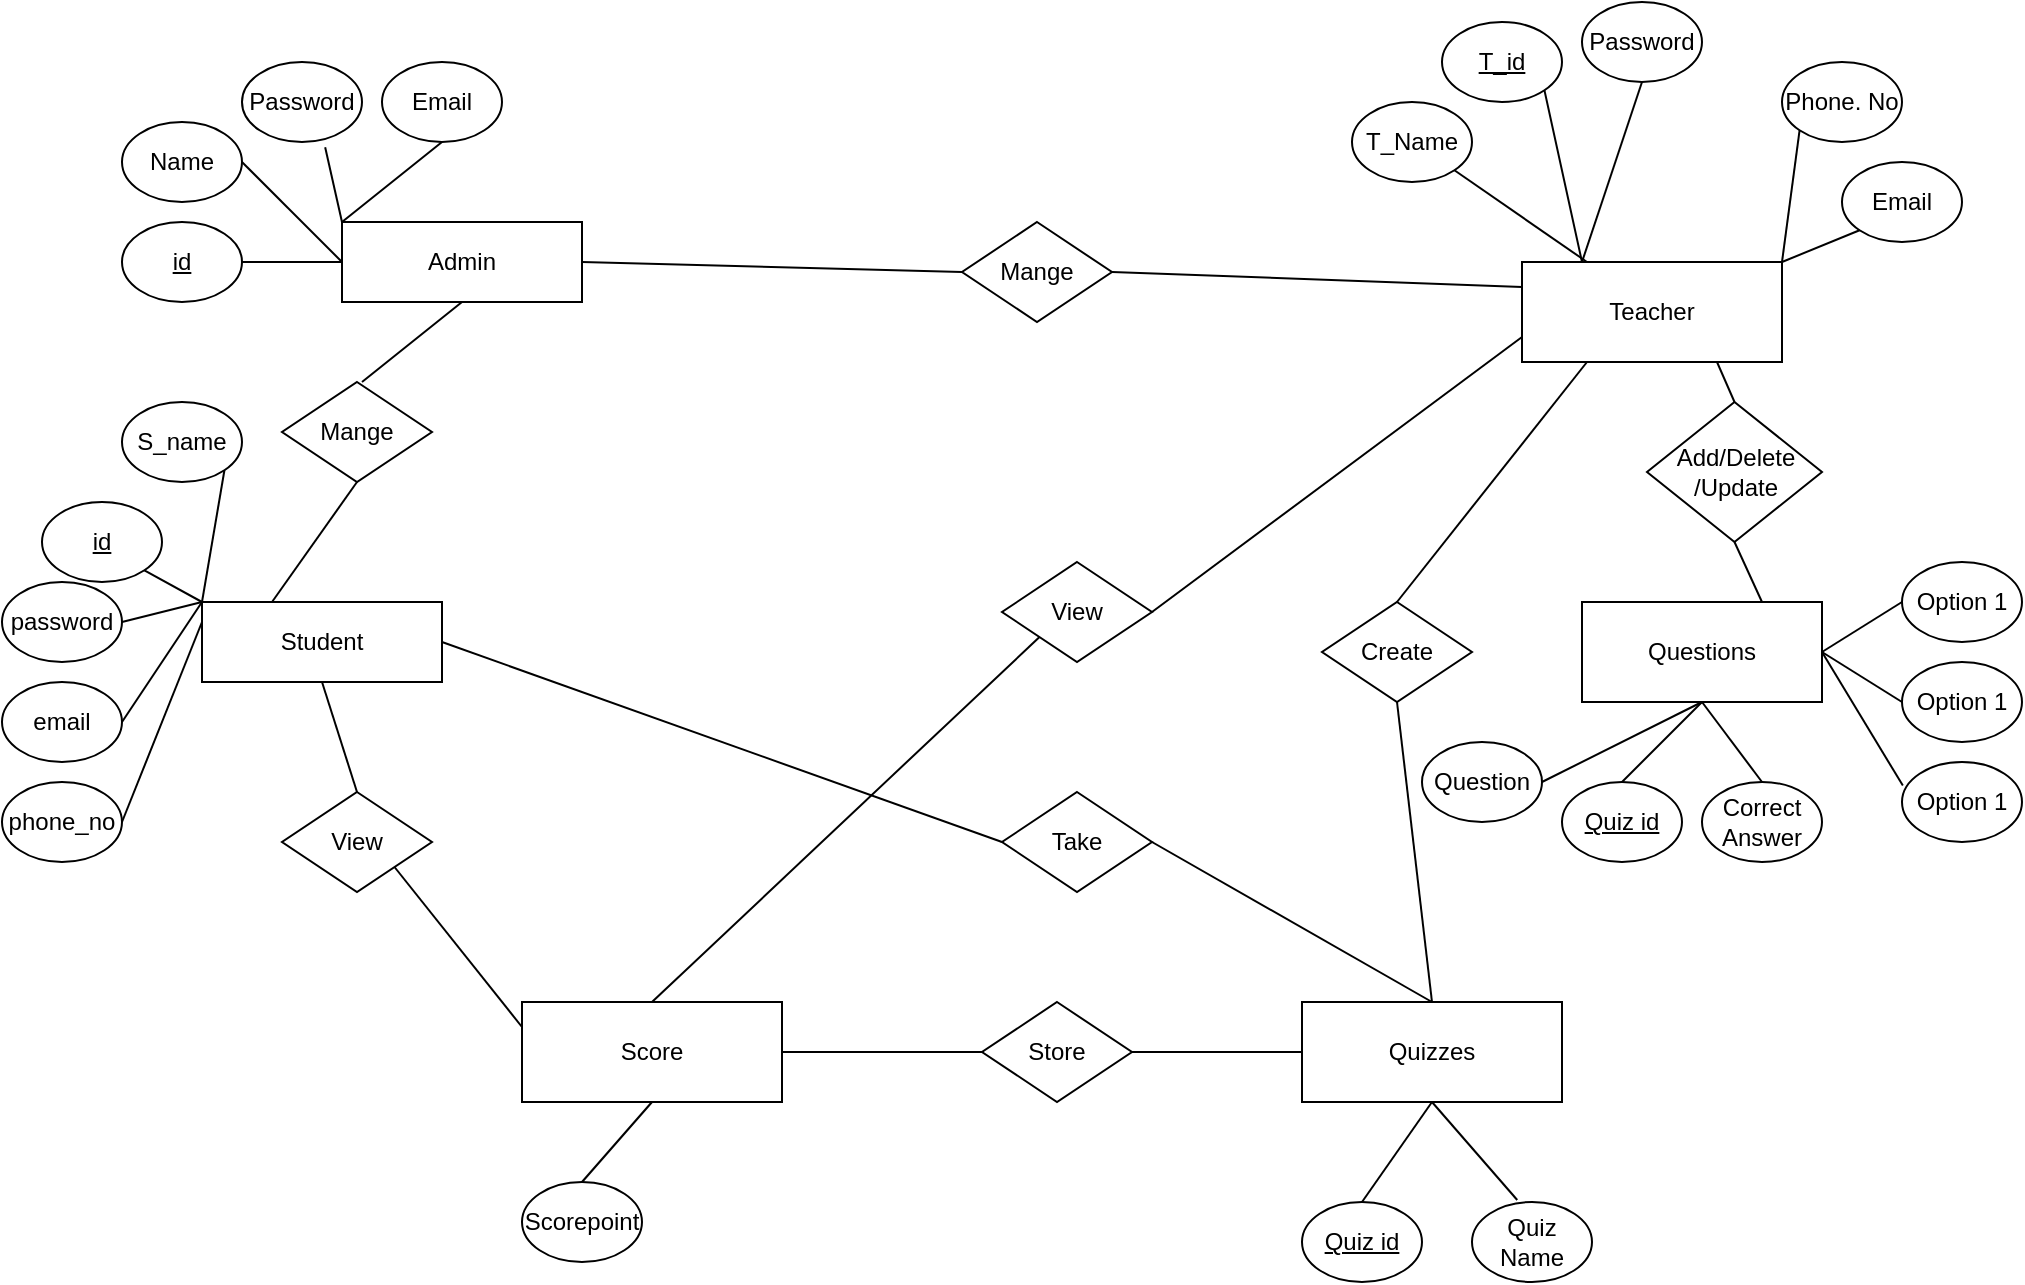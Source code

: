 <mxfile version="26.0.16">
  <diagram name="Page-1" id="nM-dldDdD_N14rBjMNAc">
    <mxGraphModel dx="1900" dy="557" grid="1" gridSize="10" guides="1" tooltips="1" connect="1" arrows="1" fold="1" page="1" pageScale="1" pageWidth="850" pageHeight="1100" math="0" shadow="0">
      <root>
        <mxCell id="0" />
        <mxCell id="1" parent="0" />
        <mxCell id="prlDXMXP5_5S73fxrrut-1" value="Student" style="rounded=0;whiteSpace=wrap;html=1;" vertex="1" parent="1">
          <mxGeometry x="-140" y="430" width="120" height="40" as="geometry" />
        </mxCell>
        <mxCell id="prlDXMXP5_5S73fxrrut-2" value="Teacher" style="rounded=0;whiteSpace=wrap;html=1;verticalAlign=middle;horizontal=1;" vertex="1" parent="1">
          <mxGeometry x="520" y="260" width="130" height="50" as="geometry" />
        </mxCell>
        <mxCell id="prlDXMXP5_5S73fxrrut-3" value="Questions" style="rounded=0;whiteSpace=wrap;html=1;" vertex="1" parent="1">
          <mxGeometry x="550" y="430" width="120" height="50" as="geometry" />
        </mxCell>
        <mxCell id="prlDXMXP5_5S73fxrrut-4" value="Score" style="rounded=0;whiteSpace=wrap;html=1;" vertex="1" parent="1">
          <mxGeometry x="20" y="630" width="130" height="50" as="geometry" />
        </mxCell>
        <mxCell id="prlDXMXP5_5S73fxrrut-5" value="Quizzes" style="rounded=0;whiteSpace=wrap;html=1;" vertex="1" parent="1">
          <mxGeometry x="410" y="630" width="130" height="50" as="geometry" />
        </mxCell>
        <mxCell id="prlDXMXP5_5S73fxrrut-6" value="Admin" style="rounded=0;whiteSpace=wrap;html=1;" vertex="1" parent="1">
          <mxGeometry x="-70" y="240" width="120" height="40" as="geometry" />
        </mxCell>
        <mxCell id="prlDXMXP5_5S73fxrrut-7" value="Mange" style="rhombus;whiteSpace=wrap;html=1;" vertex="1" parent="1">
          <mxGeometry x="240" y="240" width="75" height="50" as="geometry" />
        </mxCell>
        <mxCell id="prlDXMXP5_5S73fxrrut-9" value="Mange" style="rhombus;whiteSpace=wrap;html=1;" vertex="1" parent="1">
          <mxGeometry x="-100" y="320" width="75" height="50" as="geometry" />
        </mxCell>
        <mxCell id="prlDXMXP5_5S73fxrrut-10" value="View" style="rhombus;whiteSpace=wrap;html=1;" vertex="1" parent="1">
          <mxGeometry x="260" y="410" width="75" height="50" as="geometry" />
        </mxCell>
        <mxCell id="prlDXMXP5_5S73fxrrut-11" style="edgeStyle=orthogonalEdgeStyle;rounded=0;orthogonalLoop=1;jettySize=auto;html=1;exitX=0.5;exitY=1;exitDx=0;exitDy=0;" edge="1" parent="1" source="prlDXMXP5_5S73fxrrut-6" target="prlDXMXP5_5S73fxrrut-6">
          <mxGeometry relative="1" as="geometry" />
        </mxCell>
        <mxCell id="prlDXMXP5_5S73fxrrut-12" value="Take" style="rhombus;whiteSpace=wrap;html=1;" vertex="1" parent="1">
          <mxGeometry x="260" y="525" width="75" height="50" as="geometry" />
        </mxCell>
        <mxCell id="prlDXMXP5_5S73fxrrut-23" value="" style="endArrow=none;html=1;rounded=0;entryX=0.5;entryY=1;entryDx=0;entryDy=0;" edge="1" parent="1" target="prlDXMXP5_5S73fxrrut-6">
          <mxGeometry width="50" height="50" relative="1" as="geometry">
            <mxPoint x="-60" y="320" as="sourcePoint" />
            <mxPoint x="-10" y="270" as="targetPoint" />
          </mxGeometry>
        </mxCell>
        <mxCell id="prlDXMXP5_5S73fxrrut-24" value="" style="endArrow=none;html=1;rounded=0;entryX=0.5;entryY=1;entryDx=0;entryDy=0;" edge="1" parent="1" target="prlDXMXP5_5S73fxrrut-9">
          <mxGeometry width="50" height="50" relative="1" as="geometry">
            <mxPoint x="-105" y="430" as="sourcePoint" />
            <mxPoint x="-40" y="390" as="targetPoint" />
          </mxGeometry>
        </mxCell>
        <mxCell id="prlDXMXP5_5S73fxrrut-25" value="" style="endArrow=none;html=1;rounded=0;entryX=0;entryY=0.5;entryDx=0;entryDy=0;" edge="1" parent="1" target="prlDXMXP5_5S73fxrrut-7">
          <mxGeometry width="50" height="50" relative="1" as="geometry">
            <mxPoint x="50" y="260" as="sourcePoint" />
            <mxPoint x="115" y="220" as="targetPoint" />
          </mxGeometry>
        </mxCell>
        <mxCell id="prlDXMXP5_5S73fxrrut-26" value="" style="endArrow=none;html=1;rounded=0;entryX=0;entryY=0.25;entryDx=0;entryDy=0;exitX=1;exitY=0.5;exitDx=0;exitDy=0;" edge="1" parent="1" source="prlDXMXP5_5S73fxrrut-7" target="prlDXMXP5_5S73fxrrut-2">
          <mxGeometry width="50" height="50" relative="1" as="geometry">
            <mxPoint x="310" y="270" as="sourcePoint" />
            <mxPoint x="375" y="230" as="targetPoint" />
          </mxGeometry>
        </mxCell>
        <mxCell id="prlDXMXP5_5S73fxrrut-27" value="" style="endArrow=none;html=1;rounded=0;exitX=1;exitY=0.5;exitDx=0;exitDy=0;entryX=0;entryY=0.75;entryDx=0;entryDy=0;" edge="1" parent="1" source="prlDXMXP5_5S73fxrrut-10" target="prlDXMXP5_5S73fxrrut-2">
          <mxGeometry width="50" height="50" relative="1" as="geometry">
            <mxPoint x="350" y="430" as="sourcePoint" />
            <mxPoint x="530" y="320" as="targetPoint" />
          </mxGeometry>
        </mxCell>
        <mxCell id="prlDXMXP5_5S73fxrrut-28" value="" style="endArrow=none;html=1;rounded=0;entryX=0;entryY=1;entryDx=0;entryDy=0;exitX=0.5;exitY=0;exitDx=0;exitDy=0;" edge="1" parent="1" source="prlDXMXP5_5S73fxrrut-4" target="prlDXMXP5_5S73fxrrut-10">
          <mxGeometry width="50" height="50" relative="1" as="geometry">
            <mxPoint x="110" y="550" as="sourcePoint" />
            <mxPoint x="175" y="510" as="targetPoint" />
          </mxGeometry>
        </mxCell>
        <mxCell id="prlDXMXP5_5S73fxrrut-29" value="View" style="rhombus;whiteSpace=wrap;html=1;" vertex="1" parent="1">
          <mxGeometry x="-100" y="525" width="75" height="50" as="geometry" />
        </mxCell>
        <mxCell id="prlDXMXP5_5S73fxrrut-32" value="" style="endArrow=none;html=1;rounded=0;exitX=0.5;exitY=1;exitDx=0;exitDy=0;entryX=0.5;entryY=0;entryDx=0;entryDy=0;" edge="1" parent="1" source="prlDXMXP5_5S73fxrrut-1" target="prlDXMXP5_5S73fxrrut-29">
          <mxGeometry width="50" height="50" relative="1" as="geometry">
            <mxPoint x="270" y="460" as="sourcePoint" />
            <mxPoint x="320" y="410" as="targetPoint" />
          </mxGeometry>
        </mxCell>
        <mxCell id="prlDXMXP5_5S73fxrrut-33" value="" style="endArrow=none;html=1;rounded=0;exitX=1;exitY=1;exitDx=0;exitDy=0;entryX=0;entryY=0.25;entryDx=0;entryDy=0;" edge="1" parent="1" source="prlDXMXP5_5S73fxrrut-29" target="prlDXMXP5_5S73fxrrut-4">
          <mxGeometry width="50" height="50" relative="1" as="geometry">
            <mxPoint x="270" y="460" as="sourcePoint" />
            <mxPoint x="320" y="410" as="targetPoint" />
          </mxGeometry>
        </mxCell>
        <mxCell id="prlDXMXP5_5S73fxrrut-35" value="" style="endArrow=none;html=1;rounded=0;exitX=1;exitY=0.5;exitDx=0;exitDy=0;entryX=0;entryY=0.5;entryDx=0;entryDy=0;" edge="1" parent="1" source="prlDXMXP5_5S73fxrrut-1" target="prlDXMXP5_5S73fxrrut-12">
          <mxGeometry width="50" height="50" relative="1" as="geometry">
            <mxPoint x="270" y="460" as="sourcePoint" />
            <mxPoint x="320" y="410" as="targetPoint" />
          </mxGeometry>
        </mxCell>
        <mxCell id="prlDXMXP5_5S73fxrrut-36" value="" style="endArrow=none;html=1;rounded=0;exitX=1;exitY=0.5;exitDx=0;exitDy=0;entryX=0.5;entryY=0;entryDx=0;entryDy=0;" edge="1" parent="1" source="prlDXMXP5_5S73fxrrut-12" target="prlDXMXP5_5S73fxrrut-5">
          <mxGeometry width="50" height="50" relative="1" as="geometry">
            <mxPoint x="270" y="460" as="sourcePoint" />
            <mxPoint x="320" y="410" as="targetPoint" />
          </mxGeometry>
        </mxCell>
        <mxCell id="prlDXMXP5_5S73fxrrut-37" value="Add/Delete&lt;div&gt;/Update&lt;/div&gt;" style="rhombus;whiteSpace=wrap;html=1;verticalAlign=middle;horizontal=1;" vertex="1" parent="1">
          <mxGeometry x="582.5" y="330" width="87.5" height="70" as="geometry" />
        </mxCell>
        <mxCell id="prlDXMXP5_5S73fxrrut-38" value="" style="endArrow=none;html=1;rounded=0;entryX=0.75;entryY=1;entryDx=0;entryDy=0;exitX=0.5;exitY=0;exitDx=0;exitDy=0;" edge="1" parent="1" source="prlDXMXP5_5S73fxrrut-37" target="prlDXMXP5_5S73fxrrut-2">
          <mxGeometry width="50" height="50" relative="1" as="geometry">
            <mxPoint x="270" y="460" as="sourcePoint" />
            <mxPoint x="320" y="410" as="targetPoint" />
          </mxGeometry>
        </mxCell>
        <mxCell id="prlDXMXP5_5S73fxrrut-39" value="" style="endArrow=none;html=1;rounded=0;entryX=0.5;entryY=1;entryDx=0;entryDy=0;exitX=0.75;exitY=0;exitDx=0;exitDy=0;" edge="1" parent="1" source="prlDXMXP5_5S73fxrrut-3" target="prlDXMXP5_5S73fxrrut-37">
          <mxGeometry width="50" height="50" relative="1" as="geometry">
            <mxPoint x="270" y="460" as="sourcePoint" />
            <mxPoint x="320" y="410" as="targetPoint" />
          </mxGeometry>
        </mxCell>
        <mxCell id="prlDXMXP5_5S73fxrrut-40" value="Store" style="rhombus;whiteSpace=wrap;html=1;" vertex="1" parent="1">
          <mxGeometry x="250" y="630" width="75" height="50" as="geometry" />
        </mxCell>
        <mxCell id="prlDXMXP5_5S73fxrrut-41" value="" style="endArrow=none;html=1;rounded=0;exitX=1;exitY=0.5;exitDx=0;exitDy=0;entryX=0;entryY=0.5;entryDx=0;entryDy=0;" edge="1" parent="1" source="prlDXMXP5_5S73fxrrut-4" target="prlDXMXP5_5S73fxrrut-40">
          <mxGeometry width="50" height="50" relative="1" as="geometry">
            <mxPoint x="270" y="460" as="sourcePoint" />
            <mxPoint x="320" y="410" as="targetPoint" />
          </mxGeometry>
        </mxCell>
        <mxCell id="prlDXMXP5_5S73fxrrut-43" value="" style="endArrow=none;html=1;rounded=0;exitX=1;exitY=0.5;exitDx=0;exitDy=0;entryX=0;entryY=0.5;entryDx=0;entryDy=0;" edge="1" parent="1" source="prlDXMXP5_5S73fxrrut-40" target="prlDXMXP5_5S73fxrrut-5">
          <mxGeometry width="50" height="50" relative="1" as="geometry">
            <mxPoint x="270" y="460" as="sourcePoint" />
            <mxPoint x="320" y="410" as="targetPoint" />
          </mxGeometry>
        </mxCell>
        <mxCell id="prlDXMXP5_5S73fxrrut-44" value="Create" style="rhombus;whiteSpace=wrap;html=1;" vertex="1" parent="1">
          <mxGeometry x="420" y="430" width="75" height="50" as="geometry" />
        </mxCell>
        <mxCell id="prlDXMXP5_5S73fxrrut-45" value="" style="endArrow=none;html=1;rounded=0;entryX=0.25;entryY=1;entryDx=0;entryDy=0;exitX=0.5;exitY=0;exitDx=0;exitDy=0;" edge="1" parent="1" source="prlDXMXP5_5S73fxrrut-44" target="prlDXMXP5_5S73fxrrut-2">
          <mxGeometry width="50" height="50" relative="1" as="geometry">
            <mxPoint x="270" y="460" as="sourcePoint" />
            <mxPoint x="320" y="410" as="targetPoint" />
          </mxGeometry>
        </mxCell>
        <mxCell id="prlDXMXP5_5S73fxrrut-46" value="" style="endArrow=none;html=1;rounded=0;entryX=0.5;entryY=1;entryDx=0;entryDy=0;exitX=0.5;exitY=0;exitDx=0;exitDy=0;" edge="1" parent="1" source="prlDXMXP5_5S73fxrrut-5" target="prlDXMXP5_5S73fxrrut-44">
          <mxGeometry width="50" height="50" relative="1" as="geometry">
            <mxPoint x="270" y="460" as="sourcePoint" />
            <mxPoint x="320" y="410" as="targetPoint" />
          </mxGeometry>
        </mxCell>
        <mxCell id="prlDXMXP5_5S73fxrrut-49" value="&lt;u&gt;Quiz id&lt;/u&gt;" style="ellipse;whiteSpace=wrap;html=1;" vertex="1" parent="1">
          <mxGeometry x="540" y="520" width="60" height="40" as="geometry" />
        </mxCell>
        <mxCell id="prlDXMXP5_5S73fxrrut-50" value="" style="endArrow=none;html=1;rounded=0;exitX=0.5;exitY=0;exitDx=0;exitDy=0;entryX=0.5;entryY=1;entryDx=0;entryDy=0;" edge="1" parent="1" source="prlDXMXP5_5S73fxrrut-49" target="prlDXMXP5_5S73fxrrut-3">
          <mxGeometry width="50" height="50" relative="1" as="geometry">
            <mxPoint x="270" y="390" as="sourcePoint" />
            <mxPoint x="320" y="340" as="targetPoint" />
          </mxGeometry>
        </mxCell>
        <mxCell id="prlDXMXP5_5S73fxrrut-51" value="Correct&lt;div&gt;Answer&lt;/div&gt;" style="ellipse;whiteSpace=wrap;html=1;" vertex="1" parent="1">
          <mxGeometry x="610" y="520" width="60" height="40" as="geometry" />
        </mxCell>
        <mxCell id="prlDXMXP5_5S73fxrrut-52" value="Option 1" style="ellipse;whiteSpace=wrap;html=1;" vertex="1" parent="1">
          <mxGeometry x="710" y="410" width="60" height="40" as="geometry" />
        </mxCell>
        <mxCell id="prlDXMXP5_5S73fxrrut-53" value="Question" style="ellipse;whiteSpace=wrap;html=1;" vertex="1" parent="1">
          <mxGeometry x="470" y="500" width="60" height="40" as="geometry" />
        </mxCell>
        <mxCell id="prlDXMXP5_5S73fxrrut-54" value="" style="endArrow=none;html=1;rounded=0;exitX=0.5;exitY=0;exitDx=0;exitDy=0;" edge="1" parent="1" source="prlDXMXP5_5S73fxrrut-51">
          <mxGeometry width="50" height="50" relative="1" as="geometry">
            <mxPoint x="270" y="390" as="sourcePoint" />
            <mxPoint x="610" y="480" as="targetPoint" />
          </mxGeometry>
        </mxCell>
        <mxCell id="prlDXMXP5_5S73fxrrut-55" value="" style="endArrow=none;html=1;rounded=0;entryX=0.5;entryY=1;entryDx=0;entryDy=0;exitX=1;exitY=0.5;exitDx=0;exitDy=0;" edge="1" parent="1" source="prlDXMXP5_5S73fxrrut-53" target="prlDXMXP5_5S73fxrrut-3">
          <mxGeometry width="50" height="50" relative="1" as="geometry">
            <mxPoint x="270" y="390" as="sourcePoint" />
            <mxPoint x="320" y="340" as="targetPoint" />
          </mxGeometry>
        </mxCell>
        <mxCell id="prlDXMXP5_5S73fxrrut-56" value="Option 1" style="ellipse;whiteSpace=wrap;html=1;" vertex="1" parent="1">
          <mxGeometry x="710" y="460" width="60" height="40" as="geometry" />
        </mxCell>
        <mxCell id="prlDXMXP5_5S73fxrrut-57" value="Option 1" style="ellipse;whiteSpace=wrap;html=1;" vertex="1" parent="1">
          <mxGeometry x="710" y="510" width="60" height="40" as="geometry" />
        </mxCell>
        <mxCell id="prlDXMXP5_5S73fxrrut-58" value="" style="endArrow=none;html=1;rounded=0;entryX=0;entryY=0.5;entryDx=0;entryDy=0;exitX=1;exitY=0.5;exitDx=0;exitDy=0;" edge="1" parent="1" source="prlDXMXP5_5S73fxrrut-3" target="prlDXMXP5_5S73fxrrut-52">
          <mxGeometry width="50" height="50" relative="1" as="geometry">
            <mxPoint x="270" y="390" as="sourcePoint" />
            <mxPoint x="320" y="340" as="targetPoint" />
          </mxGeometry>
        </mxCell>
        <mxCell id="prlDXMXP5_5S73fxrrut-59" value="" style="endArrow=none;html=1;rounded=0;entryX=0;entryY=0.5;entryDx=0;entryDy=0;exitX=1;exitY=0.5;exitDx=0;exitDy=0;" edge="1" parent="1" source="prlDXMXP5_5S73fxrrut-3" target="prlDXMXP5_5S73fxrrut-56">
          <mxGeometry width="50" height="50" relative="1" as="geometry">
            <mxPoint x="270" y="390" as="sourcePoint" />
            <mxPoint x="320" y="340" as="targetPoint" />
          </mxGeometry>
        </mxCell>
        <mxCell id="prlDXMXP5_5S73fxrrut-60" value="" style="endArrow=none;html=1;rounded=0;entryX=0.007;entryY=0.295;entryDx=0;entryDy=0;entryPerimeter=0;exitX=1;exitY=0.5;exitDx=0;exitDy=0;" edge="1" parent="1" source="prlDXMXP5_5S73fxrrut-3" target="prlDXMXP5_5S73fxrrut-57">
          <mxGeometry width="50" height="50" relative="1" as="geometry">
            <mxPoint x="270" y="390" as="sourcePoint" />
            <mxPoint x="320" y="340" as="targetPoint" />
          </mxGeometry>
        </mxCell>
        <mxCell id="prlDXMXP5_5S73fxrrut-61" value="&lt;u&gt;T_id&lt;/u&gt;" style="ellipse;whiteSpace=wrap;html=1;" vertex="1" parent="1">
          <mxGeometry x="480" y="140" width="60" height="40" as="geometry" />
        </mxCell>
        <mxCell id="prlDXMXP5_5S73fxrrut-63" value="T_Name" style="ellipse;whiteSpace=wrap;html=1;" vertex="1" parent="1">
          <mxGeometry x="435" y="180" width="60" height="40" as="geometry" />
        </mxCell>
        <mxCell id="prlDXMXP5_5S73fxrrut-64" value="Password" style="ellipse;whiteSpace=wrap;html=1;" vertex="1" parent="1">
          <mxGeometry x="550" y="130" width="60" height="40" as="geometry" />
        </mxCell>
        <mxCell id="prlDXMXP5_5S73fxrrut-65" value="Phone. No" style="ellipse;whiteSpace=wrap;html=1;" vertex="1" parent="1">
          <mxGeometry x="650" y="160" width="60" height="40" as="geometry" />
        </mxCell>
        <mxCell id="prlDXMXP5_5S73fxrrut-66" value="Email" style="ellipse;whiteSpace=wrap;html=1;" vertex="1" parent="1">
          <mxGeometry x="680" y="210" width="60" height="40" as="geometry" />
        </mxCell>
        <mxCell id="prlDXMXP5_5S73fxrrut-67" value="" style="endArrow=none;html=1;rounded=0;entryX=0;entryY=1;entryDx=0;entryDy=0;exitX=1;exitY=0;exitDx=0;exitDy=0;" edge="1" parent="1" source="prlDXMXP5_5S73fxrrut-2" target="prlDXMXP5_5S73fxrrut-65">
          <mxGeometry width="50" height="50" relative="1" as="geometry">
            <mxPoint x="280" y="390" as="sourcePoint" />
            <mxPoint x="330" y="340" as="targetPoint" />
          </mxGeometry>
        </mxCell>
        <mxCell id="prlDXMXP5_5S73fxrrut-68" value="" style="endArrow=none;html=1;rounded=0;entryX=0;entryY=1;entryDx=0;entryDy=0;exitX=1;exitY=0;exitDx=0;exitDy=0;" edge="1" parent="1" source="prlDXMXP5_5S73fxrrut-2" target="prlDXMXP5_5S73fxrrut-66">
          <mxGeometry width="50" height="50" relative="1" as="geometry">
            <mxPoint x="280" y="390" as="sourcePoint" />
            <mxPoint x="330" y="340" as="targetPoint" />
          </mxGeometry>
        </mxCell>
        <mxCell id="prlDXMXP5_5S73fxrrut-69" value="" style="endArrow=none;html=1;rounded=0;entryX=1;entryY=1;entryDx=0;entryDy=0;exitX=0.25;exitY=0;exitDx=0;exitDy=0;" edge="1" parent="1" source="prlDXMXP5_5S73fxrrut-2" target="prlDXMXP5_5S73fxrrut-63">
          <mxGeometry width="50" height="50" relative="1" as="geometry">
            <mxPoint x="280" y="390" as="sourcePoint" />
            <mxPoint x="330" y="340" as="targetPoint" />
          </mxGeometry>
        </mxCell>
        <mxCell id="prlDXMXP5_5S73fxrrut-70" value="" style="endArrow=none;html=1;rounded=0;entryX=1;entryY=1;entryDx=0;entryDy=0;" edge="1" parent="1" target="prlDXMXP5_5S73fxrrut-61">
          <mxGeometry width="50" height="50" relative="1" as="geometry">
            <mxPoint x="550" y="260" as="sourcePoint" />
            <mxPoint x="330" y="340" as="targetPoint" />
          </mxGeometry>
        </mxCell>
        <mxCell id="prlDXMXP5_5S73fxrrut-71" value="" style="endArrow=none;html=1;rounded=0;entryX=0.5;entryY=1;entryDx=0;entryDy=0;" edge="1" parent="1" target="prlDXMXP5_5S73fxrrut-64">
          <mxGeometry width="50" height="50" relative="1" as="geometry">
            <mxPoint x="550" y="260" as="sourcePoint" />
            <mxPoint x="330" y="340" as="targetPoint" />
          </mxGeometry>
        </mxCell>
        <mxCell id="prlDXMXP5_5S73fxrrut-72" value="Password" style="ellipse;whiteSpace=wrap;html=1;" vertex="1" parent="1">
          <mxGeometry x="-120" y="160" width="60" height="40" as="geometry" />
        </mxCell>
        <mxCell id="prlDXMXP5_5S73fxrrut-73" value="Email" style="ellipse;whiteSpace=wrap;html=1;" vertex="1" parent="1">
          <mxGeometry x="-50" y="160" width="60" height="40" as="geometry" />
        </mxCell>
        <mxCell id="prlDXMXP5_5S73fxrrut-74" value="Name" style="ellipse;whiteSpace=wrap;html=1;" vertex="1" parent="1">
          <mxGeometry x="-180" y="190" width="60" height="40" as="geometry" />
        </mxCell>
        <mxCell id="prlDXMXP5_5S73fxrrut-75" value="&lt;u&gt;id&lt;/u&gt;" style="ellipse;whiteSpace=wrap;html=1;" vertex="1" parent="1">
          <mxGeometry x="-180" y="240" width="60" height="40" as="geometry" />
        </mxCell>
        <mxCell id="prlDXMXP5_5S73fxrrut-76" value="" style="endArrow=none;html=1;rounded=0;entryX=1;entryY=0.5;entryDx=0;entryDy=0;exitX=0;exitY=0.5;exitDx=0;exitDy=0;" edge="1" parent="1" source="prlDXMXP5_5S73fxrrut-6" target="prlDXMXP5_5S73fxrrut-75">
          <mxGeometry width="50" height="50" relative="1" as="geometry">
            <mxPoint x="280" y="390" as="sourcePoint" />
            <mxPoint x="330" y="340" as="targetPoint" />
          </mxGeometry>
        </mxCell>
        <mxCell id="prlDXMXP5_5S73fxrrut-77" value="" style="endArrow=none;html=1;rounded=0;entryX=1;entryY=0.5;entryDx=0;entryDy=0;exitX=0;exitY=0.5;exitDx=0;exitDy=0;" edge="1" parent="1" source="prlDXMXP5_5S73fxrrut-6" target="prlDXMXP5_5S73fxrrut-74">
          <mxGeometry width="50" height="50" relative="1" as="geometry">
            <mxPoint x="280" y="390" as="sourcePoint" />
            <mxPoint x="330" y="340" as="targetPoint" />
          </mxGeometry>
        </mxCell>
        <mxCell id="prlDXMXP5_5S73fxrrut-78" value="" style="endArrow=none;html=1;rounded=0;entryX=0.693;entryY=1.065;entryDx=0;entryDy=0;entryPerimeter=0;exitX=0;exitY=0;exitDx=0;exitDy=0;" edge="1" parent="1" source="prlDXMXP5_5S73fxrrut-6" target="prlDXMXP5_5S73fxrrut-72">
          <mxGeometry width="50" height="50" relative="1" as="geometry">
            <mxPoint x="280" y="390" as="sourcePoint" />
            <mxPoint x="330" y="340" as="targetPoint" />
          </mxGeometry>
        </mxCell>
        <mxCell id="prlDXMXP5_5S73fxrrut-79" value="" style="endArrow=none;html=1;rounded=0;entryX=0.5;entryY=1;entryDx=0;entryDy=0;exitX=0;exitY=0;exitDx=0;exitDy=0;" edge="1" parent="1" source="prlDXMXP5_5S73fxrrut-6" target="prlDXMXP5_5S73fxrrut-73">
          <mxGeometry width="50" height="50" relative="1" as="geometry">
            <mxPoint x="280" y="390" as="sourcePoint" />
            <mxPoint x="330" y="340" as="targetPoint" />
          </mxGeometry>
        </mxCell>
        <mxCell id="prlDXMXP5_5S73fxrrut-80" value="&lt;u&gt;id&lt;/u&gt;" style="ellipse;whiteSpace=wrap;html=1;" vertex="1" parent="1">
          <mxGeometry x="-220" y="380" width="60" height="40" as="geometry" />
        </mxCell>
        <mxCell id="prlDXMXP5_5S73fxrrut-81" value="password" style="ellipse;whiteSpace=wrap;html=1;" vertex="1" parent="1">
          <mxGeometry x="-240" y="420" width="60" height="40" as="geometry" />
        </mxCell>
        <mxCell id="prlDXMXP5_5S73fxrrut-82" value="email" style="ellipse;whiteSpace=wrap;html=1;" vertex="1" parent="1">
          <mxGeometry x="-240" y="470" width="60" height="40" as="geometry" />
        </mxCell>
        <mxCell id="prlDXMXP5_5S73fxrrut-83" value="phone_no" style="ellipse;whiteSpace=wrap;html=1;" vertex="1" parent="1">
          <mxGeometry x="-240" y="520" width="60" height="40" as="geometry" />
        </mxCell>
        <mxCell id="prlDXMXP5_5S73fxrrut-84" value="S_name" style="ellipse;whiteSpace=wrap;html=1;" vertex="1" parent="1">
          <mxGeometry x="-180" y="330" width="60" height="40" as="geometry" />
        </mxCell>
        <mxCell id="prlDXMXP5_5S73fxrrut-85" value="" style="endArrow=none;html=1;rounded=0;entryX=1;entryY=1;entryDx=0;entryDy=0;exitX=0;exitY=0;exitDx=0;exitDy=0;" edge="1" parent="1" source="prlDXMXP5_5S73fxrrut-1" target="prlDXMXP5_5S73fxrrut-84">
          <mxGeometry width="50" height="50" relative="1" as="geometry">
            <mxPoint x="280" y="440" as="sourcePoint" />
            <mxPoint x="330" y="390" as="targetPoint" />
          </mxGeometry>
        </mxCell>
        <mxCell id="prlDXMXP5_5S73fxrrut-86" value="" style="endArrow=none;html=1;rounded=0;entryX=1;entryY=1;entryDx=0;entryDy=0;exitX=0;exitY=0;exitDx=0;exitDy=0;" edge="1" parent="1" source="prlDXMXP5_5S73fxrrut-1" target="prlDXMXP5_5S73fxrrut-80">
          <mxGeometry width="50" height="50" relative="1" as="geometry">
            <mxPoint x="280" y="440" as="sourcePoint" />
            <mxPoint x="330" y="390" as="targetPoint" />
          </mxGeometry>
        </mxCell>
        <mxCell id="prlDXMXP5_5S73fxrrut-87" value="" style="endArrow=none;html=1;rounded=0;entryX=1;entryY=0.5;entryDx=0;entryDy=0;exitX=0;exitY=0;exitDx=0;exitDy=0;" edge="1" parent="1" source="prlDXMXP5_5S73fxrrut-1" target="prlDXMXP5_5S73fxrrut-81">
          <mxGeometry width="50" height="50" relative="1" as="geometry">
            <mxPoint x="280" y="440" as="sourcePoint" />
            <mxPoint x="330" y="390" as="targetPoint" />
          </mxGeometry>
        </mxCell>
        <mxCell id="prlDXMXP5_5S73fxrrut-88" value="" style="endArrow=none;html=1;rounded=0;entryX=1;entryY=0.5;entryDx=0;entryDy=0;exitX=0;exitY=0;exitDx=0;exitDy=0;" edge="1" parent="1" source="prlDXMXP5_5S73fxrrut-1" target="prlDXMXP5_5S73fxrrut-82">
          <mxGeometry width="50" height="50" relative="1" as="geometry">
            <mxPoint x="280" y="440" as="sourcePoint" />
            <mxPoint x="330" y="390" as="targetPoint" />
          </mxGeometry>
        </mxCell>
        <mxCell id="prlDXMXP5_5S73fxrrut-89" value="" style="endArrow=none;html=1;rounded=0;entryX=1;entryY=0.5;entryDx=0;entryDy=0;exitX=0;exitY=0.25;exitDx=0;exitDy=0;" edge="1" parent="1" source="prlDXMXP5_5S73fxrrut-1" target="prlDXMXP5_5S73fxrrut-83">
          <mxGeometry width="50" height="50" relative="1" as="geometry">
            <mxPoint x="280" y="440" as="sourcePoint" />
            <mxPoint x="330" y="390" as="targetPoint" />
          </mxGeometry>
        </mxCell>
        <mxCell id="prlDXMXP5_5S73fxrrut-91" value="Scorepoint" style="ellipse;whiteSpace=wrap;html=1;" vertex="1" parent="1">
          <mxGeometry x="20" y="720" width="60" height="40" as="geometry" />
        </mxCell>
        <mxCell id="prlDXMXP5_5S73fxrrut-94" value="&lt;u&gt;Quiz id&lt;/u&gt;" style="ellipse;whiteSpace=wrap;html=1;" vertex="1" parent="1">
          <mxGeometry x="410" y="730" width="60" height="40" as="geometry" />
        </mxCell>
        <mxCell id="prlDXMXP5_5S73fxrrut-95" value="Quiz Name" style="ellipse;whiteSpace=wrap;html=1;" vertex="1" parent="1">
          <mxGeometry x="495" y="730" width="60" height="40" as="geometry" />
        </mxCell>
        <mxCell id="prlDXMXP5_5S73fxrrut-96" value="" style="endArrow=none;html=1;rounded=0;entryX=0.5;entryY=1;entryDx=0;entryDy=0;exitX=0.5;exitY=0;exitDx=0;exitDy=0;" edge="1" parent="1" source="prlDXMXP5_5S73fxrrut-94" target="prlDXMXP5_5S73fxrrut-5">
          <mxGeometry width="50" height="50" relative="1" as="geometry">
            <mxPoint x="270" y="740" as="sourcePoint" />
            <mxPoint x="320" y="690" as="targetPoint" />
          </mxGeometry>
        </mxCell>
        <mxCell id="prlDXMXP5_5S73fxrrut-97" value="" style="endArrow=none;html=1;rounded=0;entryX=0.5;entryY=1;entryDx=0;entryDy=0;exitX=0.377;exitY=-0.025;exitDx=0;exitDy=0;exitPerimeter=0;" edge="1" parent="1" source="prlDXMXP5_5S73fxrrut-95" target="prlDXMXP5_5S73fxrrut-5">
          <mxGeometry width="50" height="50" relative="1" as="geometry">
            <mxPoint x="270" y="740" as="sourcePoint" />
            <mxPoint x="320" y="690" as="targetPoint" />
          </mxGeometry>
        </mxCell>
        <mxCell id="prlDXMXP5_5S73fxrrut-98" value="" style="endArrow=none;html=1;rounded=0;entryX=0.5;entryY=1;entryDx=0;entryDy=0;exitX=0.5;exitY=0;exitDx=0;exitDy=0;" edge="1" parent="1" source="prlDXMXP5_5S73fxrrut-91" target="prlDXMXP5_5S73fxrrut-4">
          <mxGeometry width="50" height="50" relative="1" as="geometry">
            <mxPoint x="270" y="740" as="sourcePoint" />
            <mxPoint x="320" y="690" as="targetPoint" />
          </mxGeometry>
        </mxCell>
      </root>
    </mxGraphModel>
  </diagram>
</mxfile>
